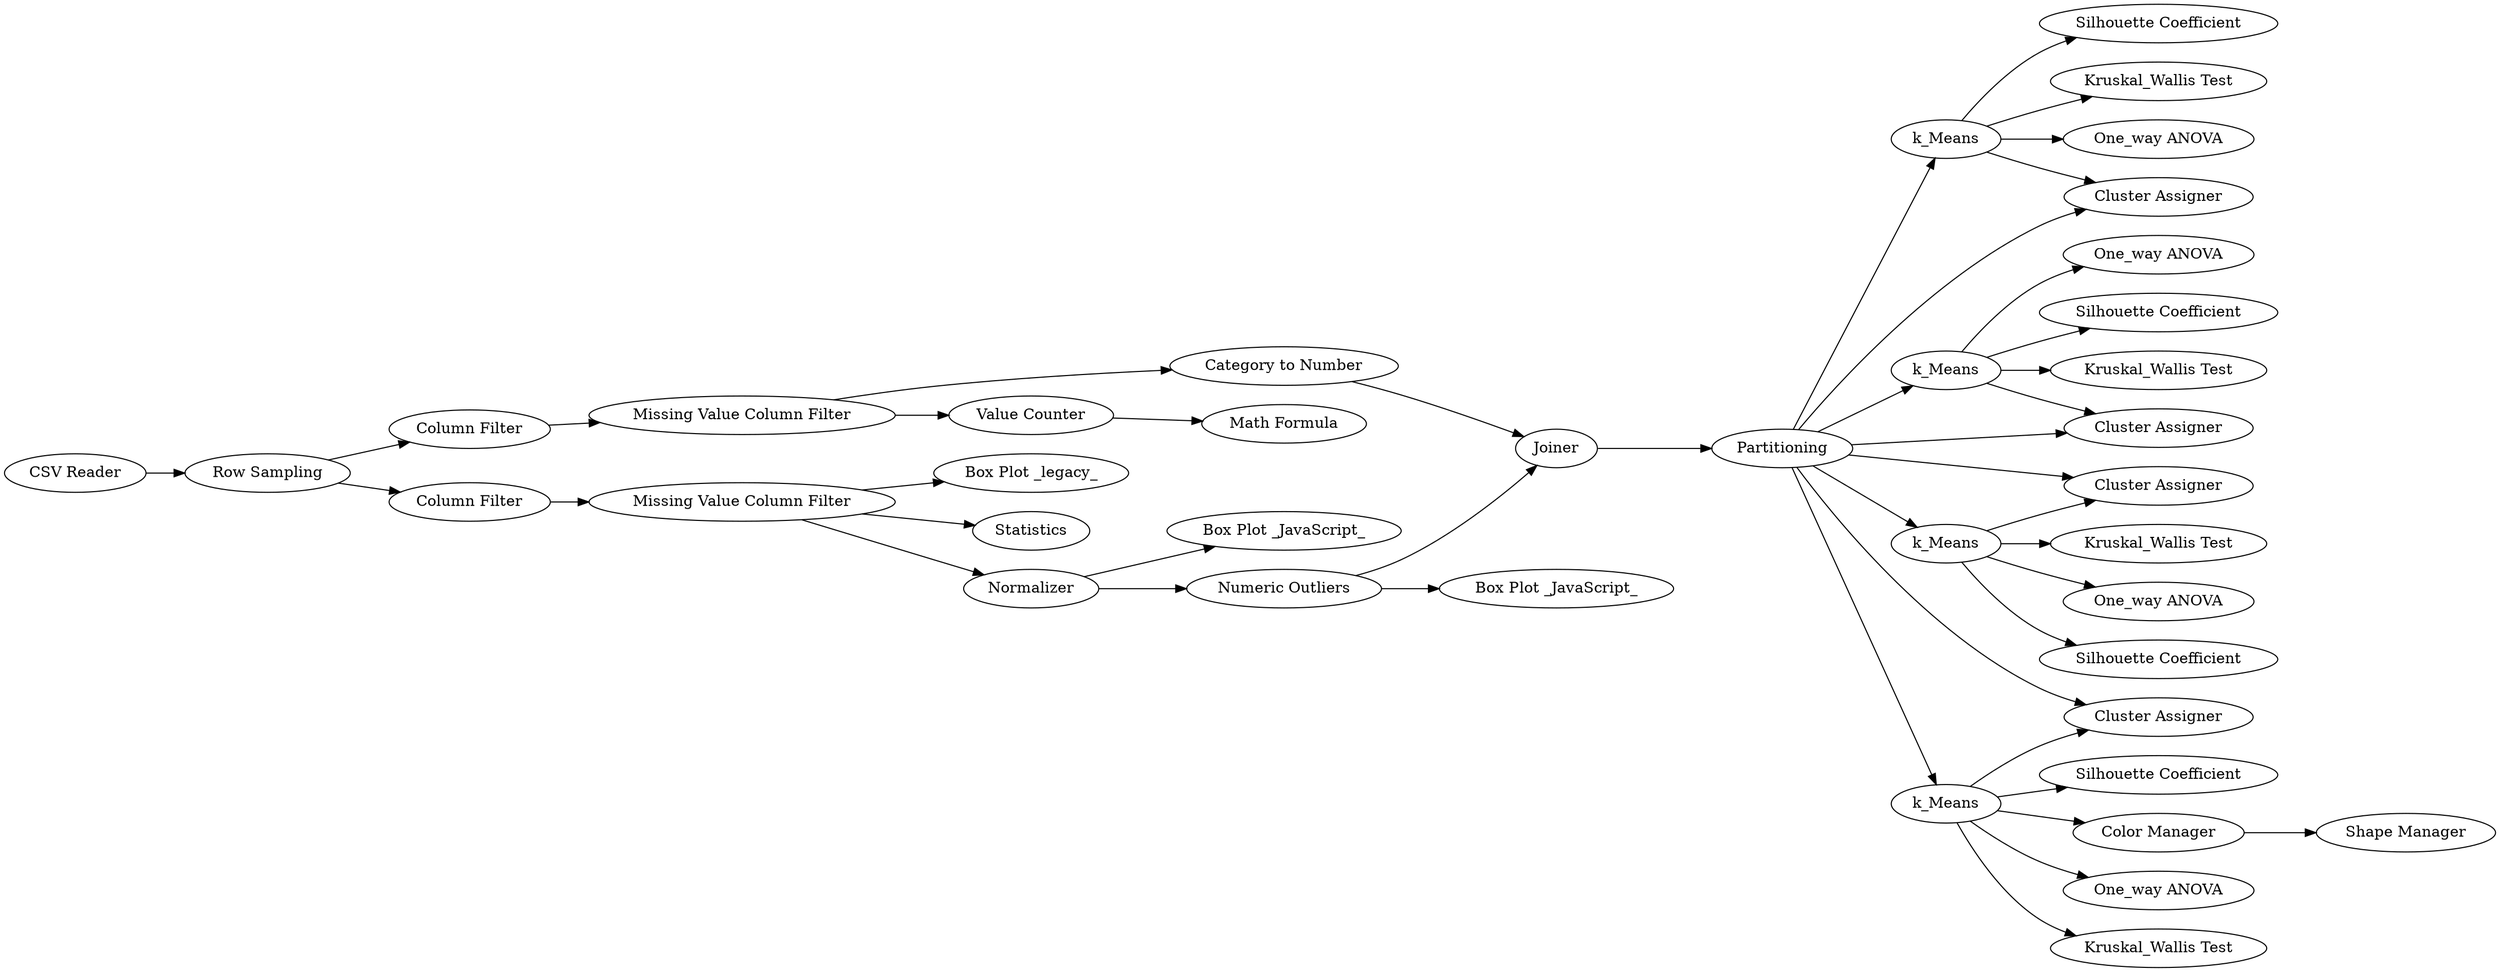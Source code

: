 digraph {
	"-6873370222291711521_24" [label=Normalizer]
	"-6873370222291711521_25" [label="Color Manager"]
	"-6873370222291711521_29" [label="One_way ANOVA"]
	"-6873370222291711521_49" [label="Kruskal_Wallis Test"]
	"-6873370222291711521_52" [label="Kruskal_Wallis Test"]
	"-6873370222291711521_7" [label="Missing Value Column Filter"]
	"-6873370222291711521_43" [label="Box Plot _JavaScript_"]
	"-6873370222291711521_23" [label="Box Plot _legacy_"]
	"-6873370222291711521_5" [label="CSV Reader"]
	"-6873370222291711521_48" [label="Row Sampling"]
	"-6873370222291711521_30" [label="One_way ANOVA"]
	"-6873370222291711521_45" [label="Silhouette Coefficient"]
	"-6873370222291711521_18" [label="Cluster Assigner"]
	"-6873370222291711521_8" [label=Joiner]
	"-6873370222291711521_32" [label="One_way ANOVA"]
	"-6873370222291711521_50" [label="Kruskal_Wallis Test"]
	"-6873370222291711521_26" [label="Shape Manager"]
	"-6873370222291711521_11" [label=k_Means]
	"-6873370222291711521_41" [label="Box Plot _JavaScript_"]
	"-6873370222291711521_31" [label="One_way ANOVA"]
	"-6873370222291711521_14" [label=k_Means]
	"-6873370222291711521_34" [label="Column Filter"]
	"-6873370222291711521_40" [label="Math Formula"]
	"-6873370222291711521_39" [label="Value Counter"]
	"-6873370222291711521_46" [label="Silhouette Coefficient"]
	"-6873370222291711521_44" [label="Silhouette Coefficient"]
	"-6873370222291711521_16" [label="Cluster Assigner"]
	"-6873370222291711521_13" [label=k_Means]
	"-6873370222291711521_9" [label=Statistics]
	"-6873370222291711521_12" [label=k_Means]
	"-6873370222291711521_47" [label="Silhouette Coefficient"]
	"-6873370222291711521_17" [label="Cluster Assigner"]
	"-6873370222291711521_42" [label="Numeric Outliers"]
	"-6873370222291711521_51" [label="Kruskal_Wallis Test"]
	"-6873370222291711521_6" [label="Missing Value Column Filter"]
	"-6873370222291711521_35" [label="Column Filter"]
	"-6873370222291711521_38" [label="Category to Number"]
	"-6873370222291711521_15" [label=Partitioning]
	"-6873370222291711521_19" [label="Cluster Assigner"]
	"-6873370222291711521_42" -> "-6873370222291711521_8"
	"-6873370222291711521_12" -> "-6873370222291711521_16"
	"-6873370222291711521_11" -> "-6873370222291711521_50"
	"-6873370222291711521_12" -> "-6873370222291711521_25"
	"-6873370222291711521_13" -> "-6873370222291711521_51"
	"-6873370222291711521_13" -> "-6873370222291711521_46"
	"-6873370222291711521_25" -> "-6873370222291711521_26"
	"-6873370222291711521_15" -> "-6873370222291711521_17"
	"-6873370222291711521_14" -> "-6873370222291711521_52"
	"-6873370222291711521_48" -> "-6873370222291711521_35"
	"-6873370222291711521_42" -> "-6873370222291711521_43"
	"-6873370222291711521_11" -> "-6873370222291711521_17"
	"-6873370222291711521_15" -> "-6873370222291711521_11"
	"-6873370222291711521_15" -> "-6873370222291711521_16"
	"-6873370222291711521_34" -> "-6873370222291711521_6"
	"-6873370222291711521_39" -> "-6873370222291711521_40"
	"-6873370222291711521_11" -> "-6873370222291711521_45"
	"-6873370222291711521_11" -> "-6873370222291711521_30"
	"-6873370222291711521_7" -> "-6873370222291711521_24"
	"-6873370222291711521_5" -> "-6873370222291711521_48"
	"-6873370222291711521_15" -> "-6873370222291711521_14"
	"-6873370222291711521_13" -> "-6873370222291711521_18"
	"-6873370222291711521_6" -> "-6873370222291711521_39"
	"-6873370222291711521_12" -> "-6873370222291711521_29"
	"-6873370222291711521_12" -> "-6873370222291711521_44"
	"-6873370222291711521_7" -> "-6873370222291711521_23"
	"-6873370222291711521_15" -> "-6873370222291711521_18"
	"-6873370222291711521_8" -> "-6873370222291711521_15"
	"-6873370222291711521_14" -> "-6873370222291711521_32"
	"-6873370222291711521_15" -> "-6873370222291711521_19"
	"-6873370222291711521_15" -> "-6873370222291711521_13"
	"-6873370222291711521_14" -> "-6873370222291711521_47"
	"-6873370222291711521_13" -> "-6873370222291711521_31"
	"-6873370222291711521_38" -> "-6873370222291711521_8"
	"-6873370222291711521_12" -> "-6873370222291711521_49"
	"-6873370222291711521_7" -> "-6873370222291711521_9"
	"-6873370222291711521_6" -> "-6873370222291711521_38"
	"-6873370222291711521_35" -> "-6873370222291711521_7"
	"-6873370222291711521_14" -> "-6873370222291711521_19"
	"-6873370222291711521_24" -> "-6873370222291711521_42"
	"-6873370222291711521_15" -> "-6873370222291711521_12"
	"-6873370222291711521_24" -> "-6873370222291711521_41"
	"-6873370222291711521_48" -> "-6873370222291711521_34"
	rankdir=LR
}
